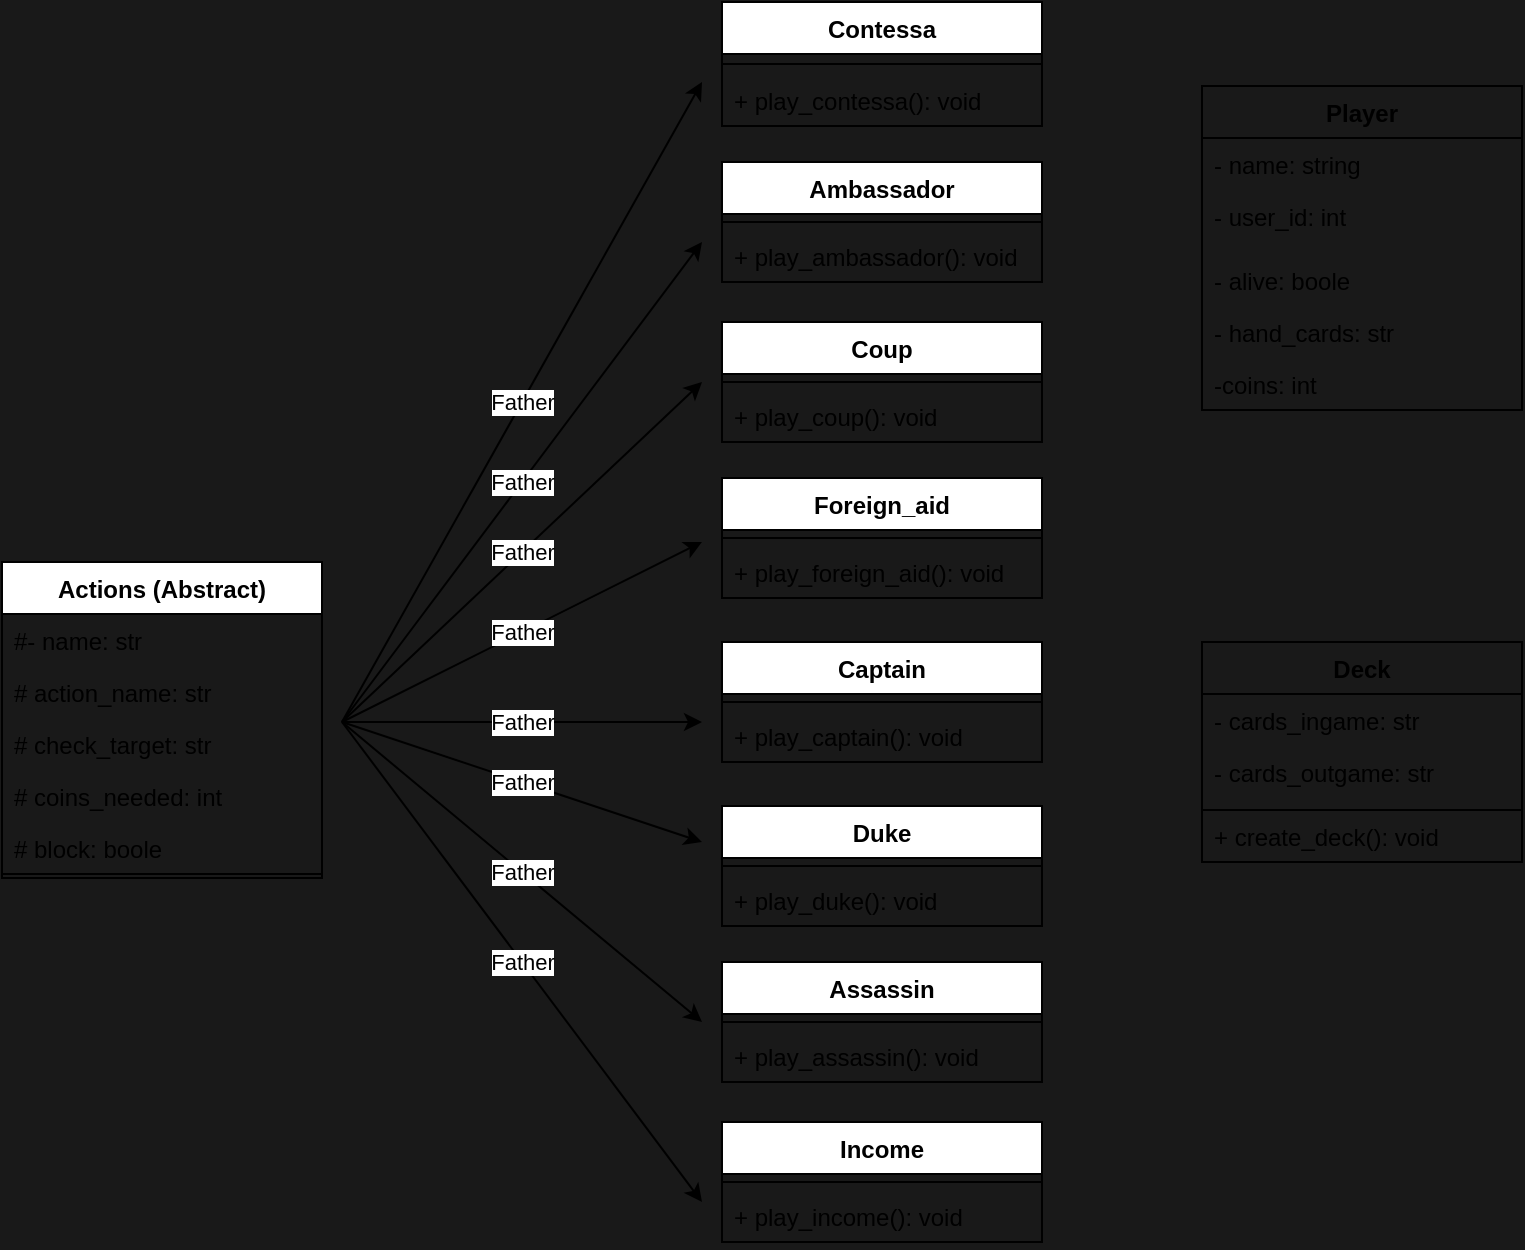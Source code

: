 <mxfile>
    <diagram name="Page-1" id="c4acf3e9-155e-7222-9cf6-157b1a14988f">
        <mxGraphModel dx="1072" dy="575" grid="1" gridSize="10" guides="1" tooltips="1" connect="1" arrows="1" fold="1" page="1" pageScale="1" pageWidth="850" pageHeight="1100" background="#191919" math="0" shadow="0">
            <root>
                <mxCell id="0"/>
                <mxCell id="1" parent="0"/>
                <mxCell id="evxAqaeePZ5Ky6cXRK0g-5" value="Contessa&#10;" style="swimlane;fontStyle=1;align=center;verticalAlign=top;childLayout=stackLayout;horizontal=1;startSize=26;horizontalStack=0;resizeParent=1;resizeParentMax=0;resizeLast=0;collapsible=1;marginBottom=0;" parent="1" vertex="1">
                    <mxGeometry x="240" y="40" width="160" height="62" as="geometry"/>
                </mxCell>
                <mxCell id="evxAqaeePZ5Ky6cXRK0g-7" value="" style="line;strokeWidth=1;fillColor=none;align=left;verticalAlign=middle;spacingTop=-1;spacingLeft=3;spacingRight=3;rotatable=0;labelPosition=right;points=[];portConstraint=eastwest;" parent="evxAqaeePZ5Ky6cXRK0g-5" vertex="1">
                    <mxGeometry y="26" width="160" height="10" as="geometry"/>
                </mxCell>
                <mxCell id="evxAqaeePZ5Ky6cXRK0g-8" value="+ play_contessa(): void" style="text;strokeColor=none;fillColor=none;align=left;verticalAlign=top;spacingLeft=4;spacingRight=4;overflow=hidden;rotatable=0;points=[[0,0.5],[1,0.5]];portConstraint=eastwest;" parent="evxAqaeePZ5Ky6cXRK0g-5" vertex="1">
                    <mxGeometry y="36" width="160" height="26" as="geometry"/>
                </mxCell>
                <mxCell id="evxAqaeePZ5Ky6cXRK0g-9" value="Duke&#10;" style="swimlane;fontStyle=1;align=center;verticalAlign=top;childLayout=stackLayout;horizontal=1;startSize=26;horizontalStack=0;resizeParent=1;resizeParentMax=0;resizeLast=0;collapsible=1;marginBottom=0;" parent="1" vertex="1">
                    <mxGeometry x="240" y="442" width="160" height="60" as="geometry"/>
                </mxCell>
                <mxCell id="evxAqaeePZ5Ky6cXRK0g-11" value="" style="line;strokeWidth=1;fillColor=none;align=left;verticalAlign=middle;spacingTop=-1;spacingLeft=3;spacingRight=3;rotatable=0;labelPosition=right;points=[];portConstraint=eastwest;" parent="evxAqaeePZ5Ky6cXRK0g-9" vertex="1">
                    <mxGeometry y="26" width="160" height="8" as="geometry"/>
                </mxCell>
                <mxCell id="evxAqaeePZ5Ky6cXRK0g-12" value="+ play_duke(): void" style="text;strokeColor=none;fillColor=none;align=left;verticalAlign=top;spacingLeft=4;spacingRight=4;overflow=hidden;rotatable=0;points=[[0,0.5],[1,0.5]];portConstraint=eastwest;" parent="evxAqaeePZ5Ky6cXRK0g-9" vertex="1">
                    <mxGeometry y="34" width="160" height="26" as="geometry"/>
                </mxCell>
                <mxCell id="evxAqaeePZ5Ky6cXRK0g-13" value="Assassin&#10;" style="swimlane;fontStyle=1;align=center;verticalAlign=top;childLayout=stackLayout;horizontal=1;startSize=26;horizontalStack=0;resizeParent=1;resizeParentMax=0;resizeLast=0;collapsible=1;marginBottom=0;" parent="1" vertex="1">
                    <mxGeometry x="240" y="520" width="160" height="60" as="geometry"/>
                </mxCell>
                <mxCell id="evxAqaeePZ5Ky6cXRK0g-15" value="" style="line;strokeWidth=1;fillColor=none;align=left;verticalAlign=middle;spacingTop=-1;spacingLeft=3;spacingRight=3;rotatable=0;labelPosition=right;points=[];portConstraint=eastwest;" parent="evxAqaeePZ5Ky6cXRK0g-13" vertex="1">
                    <mxGeometry y="26" width="160" height="8" as="geometry"/>
                </mxCell>
                <mxCell id="evxAqaeePZ5Ky6cXRK0g-16" value="+ play_assassin(): void" style="text;strokeColor=none;fillColor=none;align=left;verticalAlign=top;spacingLeft=4;spacingRight=4;overflow=hidden;rotatable=0;points=[[0,0.5],[1,0.5]];portConstraint=eastwest;" parent="evxAqaeePZ5Ky6cXRK0g-13" vertex="1">
                    <mxGeometry y="34" width="160" height="26" as="geometry"/>
                </mxCell>
                <mxCell id="evxAqaeePZ5Ky6cXRK0g-17" value="Ambassador&#10;" style="swimlane;fontStyle=1;align=center;verticalAlign=top;childLayout=stackLayout;horizontal=1;startSize=26;horizontalStack=0;resizeParent=1;resizeParentMax=0;resizeLast=0;collapsible=1;marginBottom=0;" parent="1" vertex="1">
                    <mxGeometry x="240" y="120" width="160" height="60" as="geometry"/>
                </mxCell>
                <mxCell id="evxAqaeePZ5Ky6cXRK0g-19" value="" style="line;strokeWidth=1;fillColor=none;align=left;verticalAlign=middle;spacingTop=-1;spacingLeft=3;spacingRight=3;rotatable=0;labelPosition=right;points=[];portConstraint=eastwest;" parent="evxAqaeePZ5Ky6cXRK0g-17" vertex="1">
                    <mxGeometry y="26" width="160" height="8" as="geometry"/>
                </mxCell>
                <mxCell id="evxAqaeePZ5Ky6cXRK0g-20" value="+ play_ambassador(): void" style="text;strokeColor=none;fillColor=none;align=left;verticalAlign=top;spacingLeft=4;spacingRight=4;overflow=hidden;rotatable=0;points=[[0,0.5],[1,0.5]];portConstraint=eastwest;" parent="evxAqaeePZ5Ky6cXRK0g-17" vertex="1">
                    <mxGeometry y="34" width="160" height="26" as="geometry"/>
                </mxCell>
                <mxCell id="evxAqaeePZ5Ky6cXRK0g-21" value="Captain&#10;" style="swimlane;fontStyle=1;align=center;verticalAlign=top;childLayout=stackLayout;horizontal=1;startSize=26;horizontalStack=0;resizeParent=1;resizeParentMax=0;resizeLast=0;collapsible=1;marginBottom=0;" parent="1" vertex="1">
                    <mxGeometry x="240" y="360" width="160" height="60" as="geometry"/>
                </mxCell>
                <mxCell id="evxAqaeePZ5Ky6cXRK0g-23" value="" style="line;strokeWidth=1;fillColor=none;align=left;verticalAlign=middle;spacingTop=-1;spacingLeft=3;spacingRight=3;rotatable=0;labelPosition=right;points=[];portConstraint=eastwest;" parent="evxAqaeePZ5Ky6cXRK0g-21" vertex="1">
                    <mxGeometry y="26" width="160" height="8" as="geometry"/>
                </mxCell>
                <mxCell id="evxAqaeePZ5Ky6cXRK0g-24" value="+ play_captain(): void" style="text;strokeColor=none;fillColor=none;align=left;verticalAlign=top;spacingLeft=4;spacingRight=4;overflow=hidden;rotatable=0;points=[[0,0.5],[1,0.5]];portConstraint=eastwest;" parent="evxAqaeePZ5Ky6cXRK0g-21" vertex="1">
                    <mxGeometry y="34" width="160" height="26" as="geometry"/>
                </mxCell>
                <mxCell id="evxAqaeePZ5Ky6cXRK0g-38" value="Player" style="swimlane;fontStyle=1;childLayout=stackLayout;horizontal=1;startSize=26;fillColor=none;horizontalStack=0;resizeParent=1;resizeParentMax=0;resizeLast=0;collapsible=1;marginBottom=0;" parent="1" vertex="1">
                    <mxGeometry x="480" y="82" width="160" height="162" as="geometry"/>
                </mxCell>
                <mxCell id="evxAqaeePZ5Ky6cXRK0g-40" value="- name: string" style="text;strokeColor=none;fillColor=none;align=left;verticalAlign=top;spacingLeft=4;spacingRight=4;overflow=hidden;rotatable=0;points=[[0,0.5],[1,0.5]];portConstraint=eastwest;" parent="evxAqaeePZ5Ky6cXRK0g-38" vertex="1">
                    <mxGeometry y="26" width="160" height="26" as="geometry"/>
                </mxCell>
                <mxCell id="evxAqaeePZ5Ky6cXRK0g-41" value="- user_id: int" style="text;strokeColor=none;fillColor=none;align=left;verticalAlign=top;spacingLeft=4;spacingRight=4;overflow=hidden;rotatable=0;points=[[0,0.5],[1,0.5]];portConstraint=eastwest;" parent="evxAqaeePZ5Ky6cXRK0g-38" vertex="1">
                    <mxGeometry y="52" width="160" height="32" as="geometry"/>
                </mxCell>
                <mxCell id="K-ifluRERvhJS9VFlH-g-1" value="- alive: boole" style="text;strokeColor=none;fillColor=none;align=left;verticalAlign=top;spacingLeft=4;spacingRight=4;overflow=hidden;rotatable=0;points=[[0,0.5],[1,0.5]];portConstraint=eastwest;" parent="evxAqaeePZ5Ky6cXRK0g-38" vertex="1">
                    <mxGeometry y="84" width="160" height="26" as="geometry"/>
                </mxCell>
                <mxCell id="tcUG_68Ii-Lz_5LL-RTe-19" value="- hand_cards: str" style="text;strokeColor=none;fillColor=none;align=left;verticalAlign=top;spacingLeft=4;spacingRight=4;overflow=hidden;rotatable=0;points=[[0,0.5],[1,0.5]];portConstraint=eastwest;" parent="evxAqaeePZ5Ky6cXRK0g-38" vertex="1">
                    <mxGeometry y="110" width="160" height="26" as="geometry"/>
                </mxCell>
                <mxCell id="evxAqaeePZ5Ky6cXRK0g-52" value="-coins: int" style="text;strokeColor=none;fillColor=none;align=left;verticalAlign=top;spacingLeft=4;spacingRight=4;overflow=hidden;rotatable=0;points=[[0,0.5],[1,0.5]];portConstraint=eastwest;shadow=0;" parent="evxAqaeePZ5Ky6cXRK0g-38" vertex="1">
                    <mxGeometry y="136" width="160" height="26" as="geometry"/>
                </mxCell>
                <mxCell id="evxAqaeePZ5Ky6cXRK0g-57" value="Actions (Abstract)" style="swimlane;fontStyle=1;align=center;verticalAlign=top;childLayout=stackLayout;horizontal=1;startSize=26;horizontalStack=0;resizeParent=1;resizeParentMax=0;resizeLast=0;collapsible=1;marginBottom=0;" parent="1" vertex="1">
                    <mxGeometry x="-120" y="320" width="160" height="158" as="geometry"/>
                </mxCell>
                <mxCell id="K-ifluRERvhJS9VFlH-g-6" value="#- name: str&#10;" style="text;strokeColor=none;fillColor=none;align=left;verticalAlign=top;spacingLeft=4;spacingRight=4;overflow=hidden;rotatable=0;points=[[0,0.5],[1,0.5]];portConstraint=eastwest;" parent="evxAqaeePZ5Ky6cXRK0g-57" vertex="1">
                    <mxGeometry y="26" width="160" height="26" as="geometry"/>
                </mxCell>
                <mxCell id="K-ifluRERvhJS9VFlH-g-5" value="# action_name: str" style="text;strokeColor=none;fillColor=none;align=left;verticalAlign=top;spacingLeft=4;spacingRight=4;overflow=hidden;rotatable=0;points=[[0,0.5],[1,0.5]];portConstraint=eastwest;" parent="evxAqaeePZ5Ky6cXRK0g-57" vertex="1">
                    <mxGeometry y="52" width="160" height="26" as="geometry"/>
                </mxCell>
                <mxCell id="K-ifluRERvhJS9VFlH-g-4" value="# check_target: str" style="text;strokeColor=none;fillColor=none;align=left;verticalAlign=top;spacingLeft=4;spacingRight=4;overflow=hidden;rotatable=0;points=[[0,0.5],[1,0.5]];portConstraint=eastwest;" parent="evxAqaeePZ5Ky6cXRK0g-57" vertex="1">
                    <mxGeometry y="78" width="160" height="26" as="geometry"/>
                </mxCell>
                <mxCell id="K-ifluRERvhJS9VFlH-g-3" value="# coins_needed: int" style="text;strokeColor=none;fillColor=none;align=left;verticalAlign=top;spacingLeft=4;spacingRight=4;overflow=hidden;rotatable=0;points=[[0,0.5],[1,0.5]];portConstraint=eastwest;" parent="evxAqaeePZ5Ky6cXRK0g-57" vertex="1">
                    <mxGeometry y="104" width="160" height="26" as="geometry"/>
                </mxCell>
                <mxCell id="K-ifluRERvhJS9VFlH-g-2" value="# block: boole&#10;" style="text;strokeColor=none;fillColor=none;align=left;verticalAlign=top;spacingLeft=4;spacingRight=4;overflow=hidden;rotatable=0;points=[[0,0.5],[1,0.5]];portConstraint=eastwest;" parent="evxAqaeePZ5Ky6cXRK0g-57" vertex="1">
                    <mxGeometry y="130" width="160" height="26" as="geometry"/>
                </mxCell>
                <mxCell id="evxAqaeePZ5Ky6cXRK0g-60" value="" style="text;fillColor=none;align=left;verticalAlign=top;spacingLeft=4;spacingRight=4;overflow=hidden;rotatable=0;points=[[0,0.5],[1,0.5]];portConstraint=eastwest;strokeColor=#000000;" parent="evxAqaeePZ5Ky6cXRK0g-57" vertex="1">
                    <mxGeometry y="156" width="160" height="2" as="geometry"/>
                </mxCell>
                <mxCell id="K-ifluRERvhJS9VFlH-g-10" value="Coup&#10;" style="swimlane;fontStyle=1;align=center;verticalAlign=top;childLayout=stackLayout;horizontal=1;startSize=26;horizontalStack=0;resizeParent=1;resizeParentMax=0;resizeLast=0;collapsible=1;marginBottom=0;" parent="1" vertex="1">
                    <mxGeometry x="240" y="200" width="160" height="60" as="geometry"/>
                </mxCell>
                <mxCell id="K-ifluRERvhJS9VFlH-g-11" value="" style="line;strokeWidth=1;fillColor=none;align=left;verticalAlign=middle;spacingTop=-1;spacingLeft=3;spacingRight=3;rotatable=0;labelPosition=right;points=[];portConstraint=eastwest;" parent="K-ifluRERvhJS9VFlH-g-10" vertex="1">
                    <mxGeometry y="26" width="160" height="8" as="geometry"/>
                </mxCell>
                <mxCell id="K-ifluRERvhJS9VFlH-g-12" value="+ play_coup(): void" style="text;strokeColor=none;fillColor=none;align=left;verticalAlign=top;spacingLeft=4;spacingRight=4;overflow=hidden;rotatable=0;points=[[0,0.5],[1,0.5]];portConstraint=eastwest;" parent="K-ifluRERvhJS9VFlH-g-10" vertex="1">
                    <mxGeometry y="34" width="160" height="26" as="geometry"/>
                </mxCell>
                <mxCell id="K-ifluRERvhJS9VFlH-g-13" value="Foreign_aid&#10;" style="swimlane;fontStyle=1;align=center;verticalAlign=top;childLayout=stackLayout;horizontal=1;startSize=26;horizontalStack=0;resizeParent=1;resizeParentMax=0;resizeLast=0;collapsible=1;marginBottom=0;" parent="1" vertex="1">
                    <mxGeometry x="240" y="278" width="160" height="60" as="geometry"/>
                </mxCell>
                <mxCell id="K-ifluRERvhJS9VFlH-g-14" value="" style="line;strokeWidth=1;fillColor=none;align=left;verticalAlign=middle;spacingTop=-1;spacingLeft=3;spacingRight=3;rotatable=0;labelPosition=right;points=[];portConstraint=eastwest;" parent="K-ifluRERvhJS9VFlH-g-13" vertex="1">
                    <mxGeometry y="26" width="160" height="8" as="geometry"/>
                </mxCell>
                <mxCell id="K-ifluRERvhJS9VFlH-g-15" value="+ play_foreign_aid(): void" style="text;strokeColor=none;fillColor=none;align=left;verticalAlign=top;spacingLeft=4;spacingRight=4;overflow=hidden;rotatable=0;points=[[0,0.5],[1,0.5]];portConstraint=eastwest;" parent="K-ifluRERvhJS9VFlH-g-13" vertex="1">
                    <mxGeometry y="34" width="160" height="26" as="geometry"/>
                </mxCell>
                <mxCell id="K-ifluRERvhJS9VFlH-g-16" value="Income&#10;" style="swimlane;fontStyle=1;align=center;verticalAlign=top;childLayout=stackLayout;horizontal=1;startSize=26;horizontalStack=0;resizeParent=1;resizeParentMax=0;resizeLast=0;collapsible=1;marginBottom=0;" parent="1" vertex="1">
                    <mxGeometry x="240" y="600" width="160" height="60" as="geometry"/>
                </mxCell>
                <mxCell id="K-ifluRERvhJS9VFlH-g-17" value="" style="line;strokeWidth=1;fillColor=none;align=left;verticalAlign=middle;spacingTop=-1;spacingLeft=3;spacingRight=3;rotatable=0;labelPosition=right;points=[];portConstraint=eastwest;" parent="K-ifluRERvhJS9VFlH-g-16" vertex="1">
                    <mxGeometry y="26" width="160" height="8" as="geometry"/>
                </mxCell>
                <mxCell id="K-ifluRERvhJS9VFlH-g-18" value="+ play_income(): void" style="text;strokeColor=none;fillColor=none;align=left;verticalAlign=top;spacingLeft=4;spacingRight=4;overflow=hidden;rotatable=0;points=[[0,0.5],[1,0.5]];portConstraint=eastwest;" parent="K-ifluRERvhJS9VFlH-g-16" vertex="1">
                    <mxGeometry y="34" width="160" height="26" as="geometry"/>
                </mxCell>
                <mxCell id="tcUG_68Ii-Lz_5LL-RTe-5" value="" style="endArrow=classic;html=1;" parent="1" edge="1">
                    <mxGeometry relative="1" as="geometry">
                        <mxPoint x="50" y="400" as="sourcePoint"/>
                        <mxPoint x="230" y="400" as="targetPoint"/>
                    </mxGeometry>
                </mxCell>
                <mxCell id="tcUG_68Ii-Lz_5LL-RTe-6" value="Father" style="edgeLabel;resizable=0;html=1;align=center;verticalAlign=middle;" parent="tcUG_68Ii-Lz_5LL-RTe-5" connectable="0" vertex="1">
                    <mxGeometry relative="1" as="geometry"/>
                </mxCell>
                <mxCell id="tcUG_68Ii-Lz_5LL-RTe-7" value="" style="endArrow=classic;html=1;" parent="1" edge="1">
                    <mxGeometry relative="1" as="geometry">
                        <mxPoint x="50" y="400" as="sourcePoint"/>
                        <mxPoint x="230" y="310" as="targetPoint"/>
                    </mxGeometry>
                </mxCell>
                <mxCell id="tcUG_68Ii-Lz_5LL-RTe-8" value="Father" style="edgeLabel;resizable=0;html=1;align=center;verticalAlign=middle;" parent="tcUG_68Ii-Lz_5LL-RTe-7" connectable="0" vertex="1">
                    <mxGeometry relative="1" as="geometry"/>
                </mxCell>
                <mxCell id="tcUG_68Ii-Lz_5LL-RTe-9" value="" style="endArrow=classic;html=1;" parent="1" edge="1">
                    <mxGeometry relative="1" as="geometry">
                        <mxPoint x="50" y="400" as="sourcePoint"/>
                        <mxPoint x="230" y="460" as="targetPoint"/>
                    </mxGeometry>
                </mxCell>
                <mxCell id="tcUG_68Ii-Lz_5LL-RTe-10" value="Father" style="edgeLabel;resizable=0;html=1;align=center;verticalAlign=middle;" parent="tcUG_68Ii-Lz_5LL-RTe-9" connectable="0" vertex="1">
                    <mxGeometry relative="1" as="geometry"/>
                </mxCell>
                <mxCell id="tcUG_68Ii-Lz_5LL-RTe-11" value="" style="endArrow=classic;html=1;" parent="1" edge="1">
                    <mxGeometry relative="1" as="geometry">
                        <mxPoint x="50" y="400" as="sourcePoint"/>
                        <mxPoint x="230" y="550" as="targetPoint"/>
                    </mxGeometry>
                </mxCell>
                <mxCell id="tcUG_68Ii-Lz_5LL-RTe-12" value="Father" style="edgeLabel;resizable=0;html=1;align=center;verticalAlign=middle;" parent="tcUG_68Ii-Lz_5LL-RTe-11" connectable="0" vertex="1">
                    <mxGeometry relative="1" as="geometry"/>
                </mxCell>
                <mxCell id="tcUG_68Ii-Lz_5LL-RTe-13" value="" style="endArrow=classic;html=1;" parent="1" edge="1">
                    <mxGeometry relative="1" as="geometry">
                        <mxPoint x="50" y="400" as="sourcePoint"/>
                        <mxPoint x="230" y="230" as="targetPoint"/>
                    </mxGeometry>
                </mxCell>
                <mxCell id="tcUG_68Ii-Lz_5LL-RTe-14" value="Father" style="edgeLabel;resizable=0;html=1;align=center;verticalAlign=middle;" parent="tcUG_68Ii-Lz_5LL-RTe-13" connectable="0" vertex="1">
                    <mxGeometry relative="1" as="geometry"/>
                </mxCell>
                <mxCell id="tcUG_68Ii-Lz_5LL-RTe-15" value="" style="endArrow=classic;html=1;" parent="1" edge="1">
                    <mxGeometry relative="1" as="geometry">
                        <mxPoint x="50" y="400" as="sourcePoint"/>
                        <mxPoint x="230" y="160" as="targetPoint"/>
                    </mxGeometry>
                </mxCell>
                <mxCell id="tcUG_68Ii-Lz_5LL-RTe-16" value="Father" style="edgeLabel;resizable=0;html=1;align=center;verticalAlign=middle;" parent="tcUG_68Ii-Lz_5LL-RTe-15" connectable="0" vertex="1">
                    <mxGeometry relative="1" as="geometry"/>
                </mxCell>
                <mxCell id="tcUG_68Ii-Lz_5LL-RTe-17" value="" style="endArrow=classic;html=1;" parent="1" edge="1">
                    <mxGeometry relative="1" as="geometry">
                        <mxPoint x="50" y="400" as="sourcePoint"/>
                        <mxPoint x="230" y="80" as="targetPoint"/>
                    </mxGeometry>
                </mxCell>
                <mxCell id="tcUG_68Ii-Lz_5LL-RTe-18" value="Father" style="edgeLabel;resizable=0;html=1;align=center;verticalAlign=middle;" parent="tcUG_68Ii-Lz_5LL-RTe-17" connectable="0" vertex="1">
                    <mxGeometry relative="1" as="geometry"/>
                </mxCell>
                <mxCell id="tcUG_68Ii-Lz_5LL-RTe-20" value="Deck" style="swimlane;fontStyle=1;childLayout=stackLayout;horizontal=1;startSize=26;fillColor=none;horizontalStack=0;resizeParent=1;resizeParentMax=0;resizeLast=0;collapsible=1;marginBottom=0;" parent="1" vertex="1">
                    <mxGeometry x="480" y="360" width="160" height="110" as="geometry"/>
                </mxCell>
                <mxCell id="tcUG_68Ii-Lz_5LL-RTe-21" value="- cards_ingame: str&#10;" style="text;strokeColor=none;fillColor=none;align=left;verticalAlign=top;spacingLeft=4;spacingRight=4;overflow=hidden;rotatable=0;points=[[0,0.5],[1,0.5]];portConstraint=eastwest;" parent="tcUG_68Ii-Lz_5LL-RTe-20" vertex="1">
                    <mxGeometry y="26" width="160" height="26" as="geometry"/>
                </mxCell>
                <mxCell id="tcUG_68Ii-Lz_5LL-RTe-22" value="- cards_outgame: str" style="text;strokeColor=none;fillColor=none;align=left;verticalAlign=top;spacingLeft=4;spacingRight=4;overflow=hidden;rotatable=0;points=[[0,0.5],[1,0.5]];portConstraint=eastwest;" parent="tcUG_68Ii-Lz_5LL-RTe-20" vertex="1">
                    <mxGeometry y="52" width="160" height="32" as="geometry"/>
                </mxCell>
                <mxCell id="tcUG_68Ii-Lz_5LL-RTe-26" value="+ create_deck(): void" style="text;fillColor=none;align=left;verticalAlign=top;spacingLeft=4;spacingRight=4;overflow=hidden;rotatable=0;points=[[0,0.5],[1,0.5]];portConstraint=eastwest;shadow=0;strokeColor=#000000;" parent="tcUG_68Ii-Lz_5LL-RTe-20" vertex="1">
                    <mxGeometry y="84" width="160" height="26" as="geometry"/>
                </mxCell>
                <mxCell id="tcUG_68Ii-Lz_5LL-RTe-27" value="" style="endArrow=classic;html=1;" parent="1" edge="1">
                    <mxGeometry relative="1" as="geometry">
                        <mxPoint x="50" y="400" as="sourcePoint"/>
                        <mxPoint x="230" y="640" as="targetPoint"/>
                    </mxGeometry>
                </mxCell>
                <mxCell id="tcUG_68Ii-Lz_5LL-RTe-28" value="Father" style="edgeLabel;resizable=0;html=1;align=center;verticalAlign=middle;" parent="tcUG_68Ii-Lz_5LL-RTe-27" connectable="0" vertex="1">
                    <mxGeometry relative="1" as="geometry"/>
                </mxCell>
            </root>
        </mxGraphModel>
    </diagram>
</mxfile>
